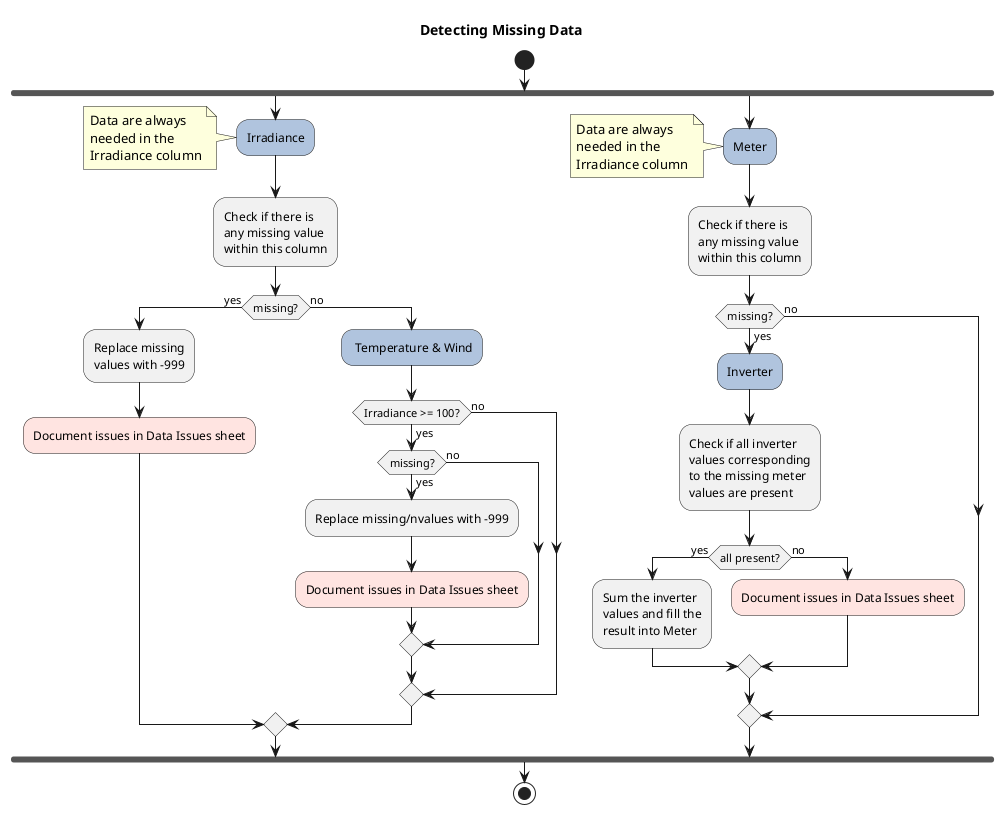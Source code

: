 @startuml  

title Detecting Missing Data

start
fork
    #LightSteelBlue:Irradiance;
    note left: Data are always\nneeded in the\nIrradiance column
    :Check if there is\nany missing value\nwithin this column;
    if(missing?) then(yes)
        :Replace missing\nvalues with -999;
        #MistyRose:Document issues in Data Issues sheet;
    else(no)    
        #LightSteelBlue: Temperature & Wind;
        if(Irradiance >= 100?) then(yes)
            if(missing?) then(yes)
            :Replace missing/nvalues with -999;
            #MistyRose:Document issues in Data Issues sheet;
            else(no)
            endif
        else(no)
        endif

    endif
    
fork again
    #LightSteelBlue:Meter;
    note left: Data are always\nneeded in the\nIrradiance column
    :Check if there is\nany missing value\nwithin this column;
    if(missing?) then(yes)
        #LightSteelBlue:Inverter;
        :Check if all inverter\nvalues corresponding\nto the missing meter\nvalues are present;
        if(all present?) then(yes)
        :Sum the inverter\nvalues and fill the\nresult into Meter;
        else(no)
        #MistyRose:Document issues in Data Issues sheet;
        endif
    else(no)
    endif
end fork
stop
@enduml

